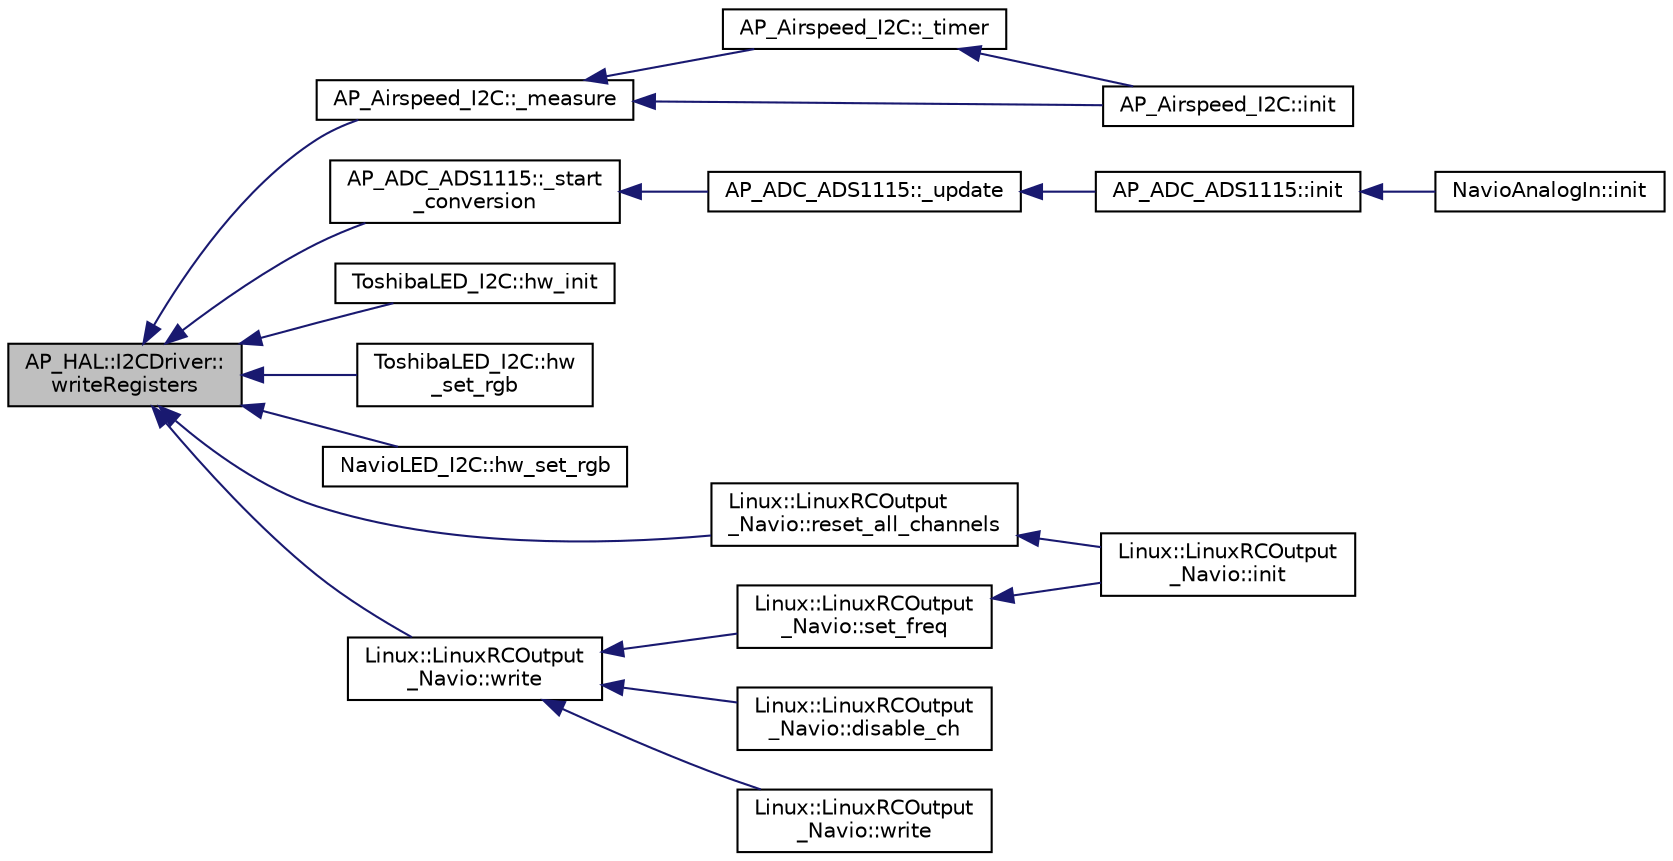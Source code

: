 digraph "AP_HAL::I2CDriver::writeRegisters"
{
 // INTERACTIVE_SVG=YES
  edge [fontname="Helvetica",fontsize="10",labelfontname="Helvetica",labelfontsize="10"];
  node [fontname="Helvetica",fontsize="10",shape=record];
  rankdir="LR";
  Node1 [label="AP_HAL::I2CDriver::\lwriteRegisters",height=0.2,width=0.4,color="black", fillcolor="grey75", style="filled" fontcolor="black"];
  Node1 -> Node2 [dir="back",color="midnightblue",fontsize="10",style="solid",fontname="Helvetica"];
  Node2 [label="AP_Airspeed_I2C::_measure",height=0.2,width=0.4,color="black", fillcolor="white", style="filled",URL="$classAP__Airspeed__I2C.html#ad0ec1b71cf2afb80bc810818662c3420"];
  Node2 -> Node3 [dir="back",color="midnightblue",fontsize="10",style="solid",fontname="Helvetica"];
  Node3 [label="AP_Airspeed_I2C::_timer",height=0.2,width=0.4,color="black", fillcolor="white", style="filled",URL="$classAP__Airspeed__I2C.html#ae0c3a29113f2d510c326ebfc9c430ba6"];
  Node3 -> Node4 [dir="back",color="midnightblue",fontsize="10",style="solid",fontname="Helvetica"];
  Node4 [label="AP_Airspeed_I2C::init",height=0.2,width=0.4,color="black", fillcolor="white", style="filled",URL="$classAP__Airspeed__I2C.html#a4b23d137404cccf692266d066dd126dc"];
  Node2 -> Node4 [dir="back",color="midnightblue",fontsize="10",style="solid",fontname="Helvetica"];
  Node1 -> Node5 [dir="back",color="midnightblue",fontsize="10",style="solid",fontname="Helvetica"];
  Node5 [label="AP_ADC_ADS1115::_start\l_conversion",height=0.2,width=0.4,color="black", fillcolor="white", style="filled",URL="$classAP__ADC__ADS1115.html#a660029052bf2fb6ff76edc975bffb716"];
  Node5 -> Node6 [dir="back",color="midnightblue",fontsize="10",style="solid",fontname="Helvetica"];
  Node6 [label="AP_ADC_ADS1115::_update",height=0.2,width=0.4,color="black", fillcolor="white", style="filled",URL="$classAP__ADC__ADS1115.html#a1c523a000d6cb67770e04e3821cc54b3"];
  Node6 -> Node7 [dir="back",color="midnightblue",fontsize="10",style="solid",fontname="Helvetica"];
  Node7 [label="AP_ADC_ADS1115::init",height=0.2,width=0.4,color="black", fillcolor="white", style="filled",URL="$classAP__ADC__ADS1115.html#ab9dda3a5715a514b78effc0164e6a1c9"];
  Node7 -> Node8 [dir="back",color="midnightblue",fontsize="10",style="solid",fontname="Helvetica"];
  Node8 [label="NavioAnalogIn::init",height=0.2,width=0.4,color="black", fillcolor="white", style="filled",URL="$classNavioAnalogIn.html#a86419e9f2486bef44753fb15f5bb3ae9"];
  Node1 -> Node9 [dir="back",color="midnightblue",fontsize="10",style="solid",fontname="Helvetica"];
  Node9 [label="ToshibaLED_I2C::hw_init",height=0.2,width=0.4,color="black", fillcolor="white", style="filled",URL="$classToshibaLED__I2C.html#ab4c128ad9e8774de9a9a7714d5d15041"];
  Node1 -> Node10 [dir="back",color="midnightblue",fontsize="10",style="solid",fontname="Helvetica"];
  Node10 [label="ToshibaLED_I2C::hw\l_set_rgb",height=0.2,width=0.4,color="black", fillcolor="white", style="filled",URL="$classToshibaLED__I2C.html#abe896d953097bcc6b91e1284779f3a27"];
  Node1 -> Node11 [dir="back",color="midnightblue",fontsize="10",style="solid",fontname="Helvetica"];
  Node11 [label="NavioLED_I2C::hw_set_rgb",height=0.2,width=0.4,color="black", fillcolor="white", style="filled",URL="$classNavioLED__I2C.html#a7885b121c2a3598707a79c80eca2ae9c"];
  Node1 -> Node12 [dir="back",color="midnightblue",fontsize="10",style="solid",fontname="Helvetica"];
  Node12 [label="Linux::LinuxRCOutput\l_Navio::reset_all_channels",height=0.2,width=0.4,color="black", fillcolor="white", style="filled",URL="$classLinux_1_1LinuxRCOutput__Navio.html#ab2d042a62d76cff9fdd8bf986116939d"];
  Node12 -> Node13 [dir="back",color="midnightblue",fontsize="10",style="solid",fontname="Helvetica"];
  Node13 [label="Linux::LinuxRCOutput\l_Navio::init",height=0.2,width=0.4,color="black", fillcolor="white", style="filled",URL="$classLinux_1_1LinuxRCOutput__Navio.html#af499aa521845cdedd35be326cafeabe4"];
  Node1 -> Node14 [dir="back",color="midnightblue",fontsize="10",style="solid",fontname="Helvetica"];
  Node14 [label="Linux::LinuxRCOutput\l_Navio::write",height=0.2,width=0.4,color="black", fillcolor="white", style="filled",URL="$classLinux_1_1LinuxRCOutput__Navio.html#a57cbc6f85845ff31dd4c3538bf9151bf"];
  Node14 -> Node15 [dir="back",color="midnightblue",fontsize="10",style="solid",fontname="Helvetica"];
  Node15 [label="Linux::LinuxRCOutput\l_Navio::set_freq",height=0.2,width=0.4,color="black", fillcolor="white", style="filled",URL="$classLinux_1_1LinuxRCOutput__Navio.html#a3a0b61d36fc041236058d65f62a8e751"];
  Node15 -> Node13 [dir="back",color="midnightblue",fontsize="10",style="solid",fontname="Helvetica"];
  Node14 -> Node16 [dir="back",color="midnightblue",fontsize="10",style="solid",fontname="Helvetica"];
  Node16 [label="Linux::LinuxRCOutput\l_Navio::disable_ch",height=0.2,width=0.4,color="black", fillcolor="white", style="filled",URL="$classLinux_1_1LinuxRCOutput__Navio.html#a945b190c71c200df487c06cb99ce46d2"];
  Node14 -> Node17 [dir="back",color="midnightblue",fontsize="10",style="solid",fontname="Helvetica"];
  Node17 [label="Linux::LinuxRCOutput\l_Navio::write",height=0.2,width=0.4,color="black", fillcolor="white", style="filled",URL="$classLinux_1_1LinuxRCOutput__Navio.html#a1bcaeb8c78f70909775d3ec0297bdcfb"];
}
